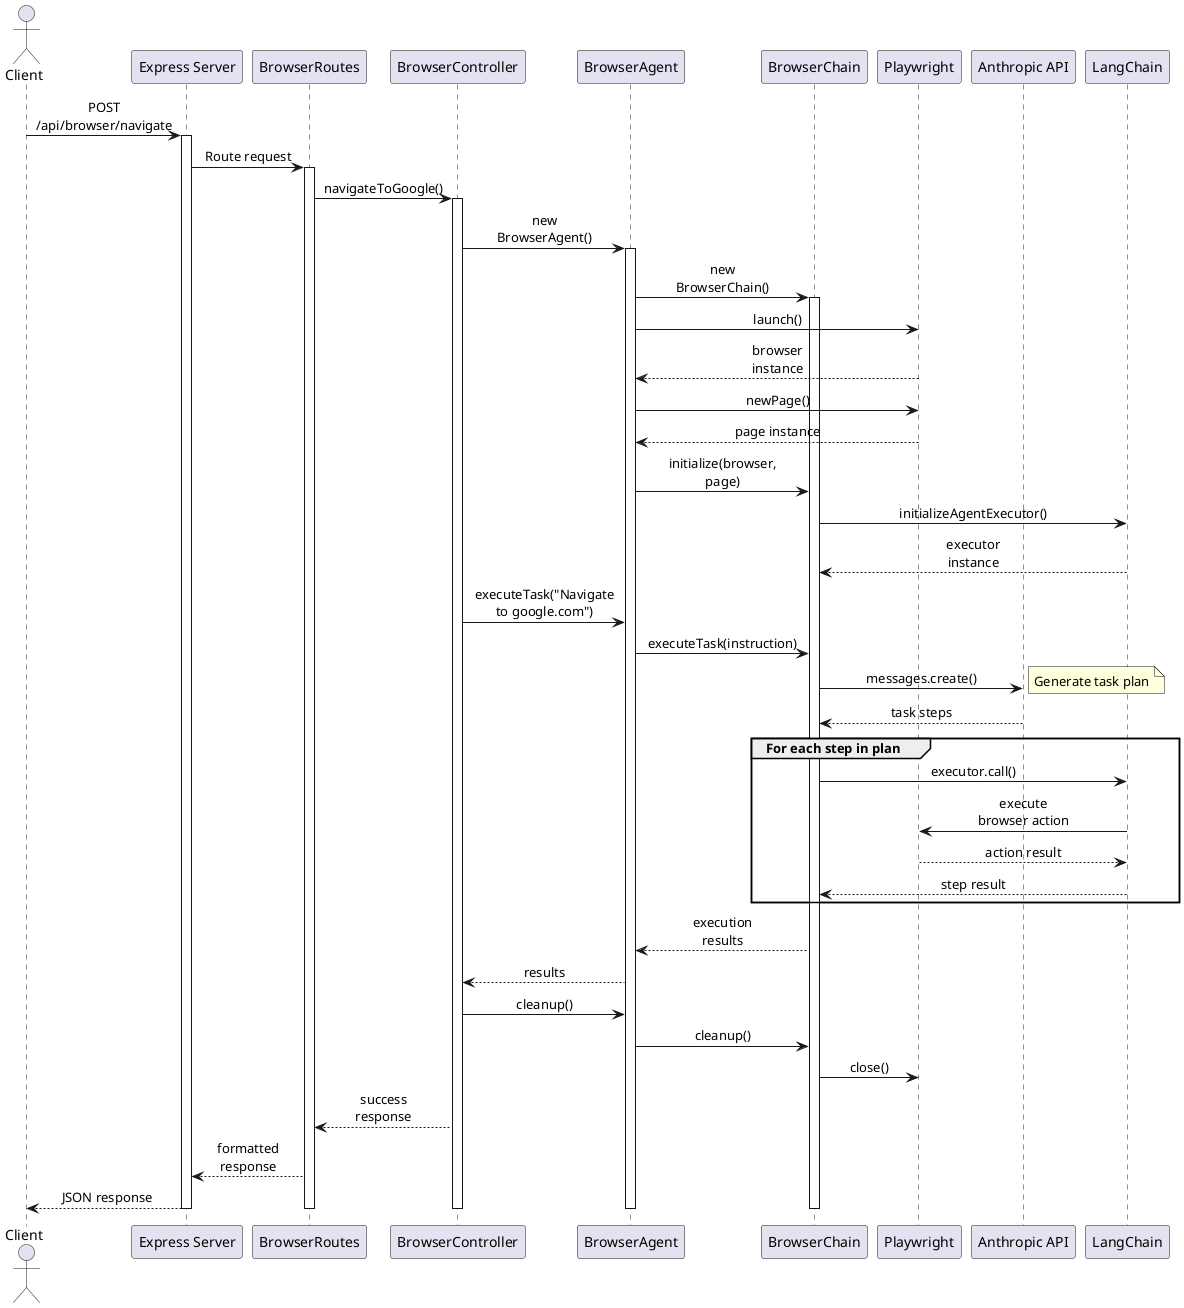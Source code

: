 @startuml Server Interaction Flow

' Styling
skinparam sequenceMessageAlign center
skinparam responseMessageBelowArrow true
skinparam maxMessageSize 100
skinparam sequenceGroupBodyBackgroundColor transparent

' Participants
actor Client
participant "Express Server" as Server
participant "BrowserRoutes" as Routes
participant "BrowserController" as Controller
participant "BrowserAgent" as Agent
participant "BrowserChain" as Chain
participant "Playwright" as Browser
participant "Anthropic API" as Claude
participant "LangChain" as LC

' Flow
Client -> Server: POST /api/browser/navigate
activate Server

Server -> Routes: Route request
activate Routes

Routes -> Controller: navigateToGoogle()
activate Controller

Controller -> Agent: new BrowserAgent()
activate Agent

Agent -> Chain: new BrowserChain()
activate Chain

' Browser initialization
Agent -> Browser: launch()
Browser --> Agent: browser instance
Agent -> Browser: newPage()
Browser --> Agent: page instance

Agent -> Chain: initialize(browser, page)
Chain -> LC: initializeAgentExecutor()
LC --> Chain: executor instance

' Task execution
Controller -> Agent: executeTask("Navigate to google.com")
Agent -> Chain: executeTask(instruction)

' Planning phase
Chain -> Claude: messages.create()
note right: Generate task plan
Claude --> Chain: task steps

' Execution phase
group For each step in plan
    Chain -> LC: executor.call()
    LC -> Browser: execute browser action
    Browser --> LC: action result
    LC --> Chain: step result
end

Chain --> Agent: execution results
Agent --> Controller: results

' Cleanup phase
Controller -> Agent: cleanup()
Agent -> Chain: cleanup()
Chain -> Browser: close()

' Response
Controller --> Routes: success response
Routes --> Server: formatted response
Server --> Client: JSON response

' Deactivate all
deactivate Chain
deactivate Agent
deactivate Controller
deactivate Routes
deactivate Server

@enduml
